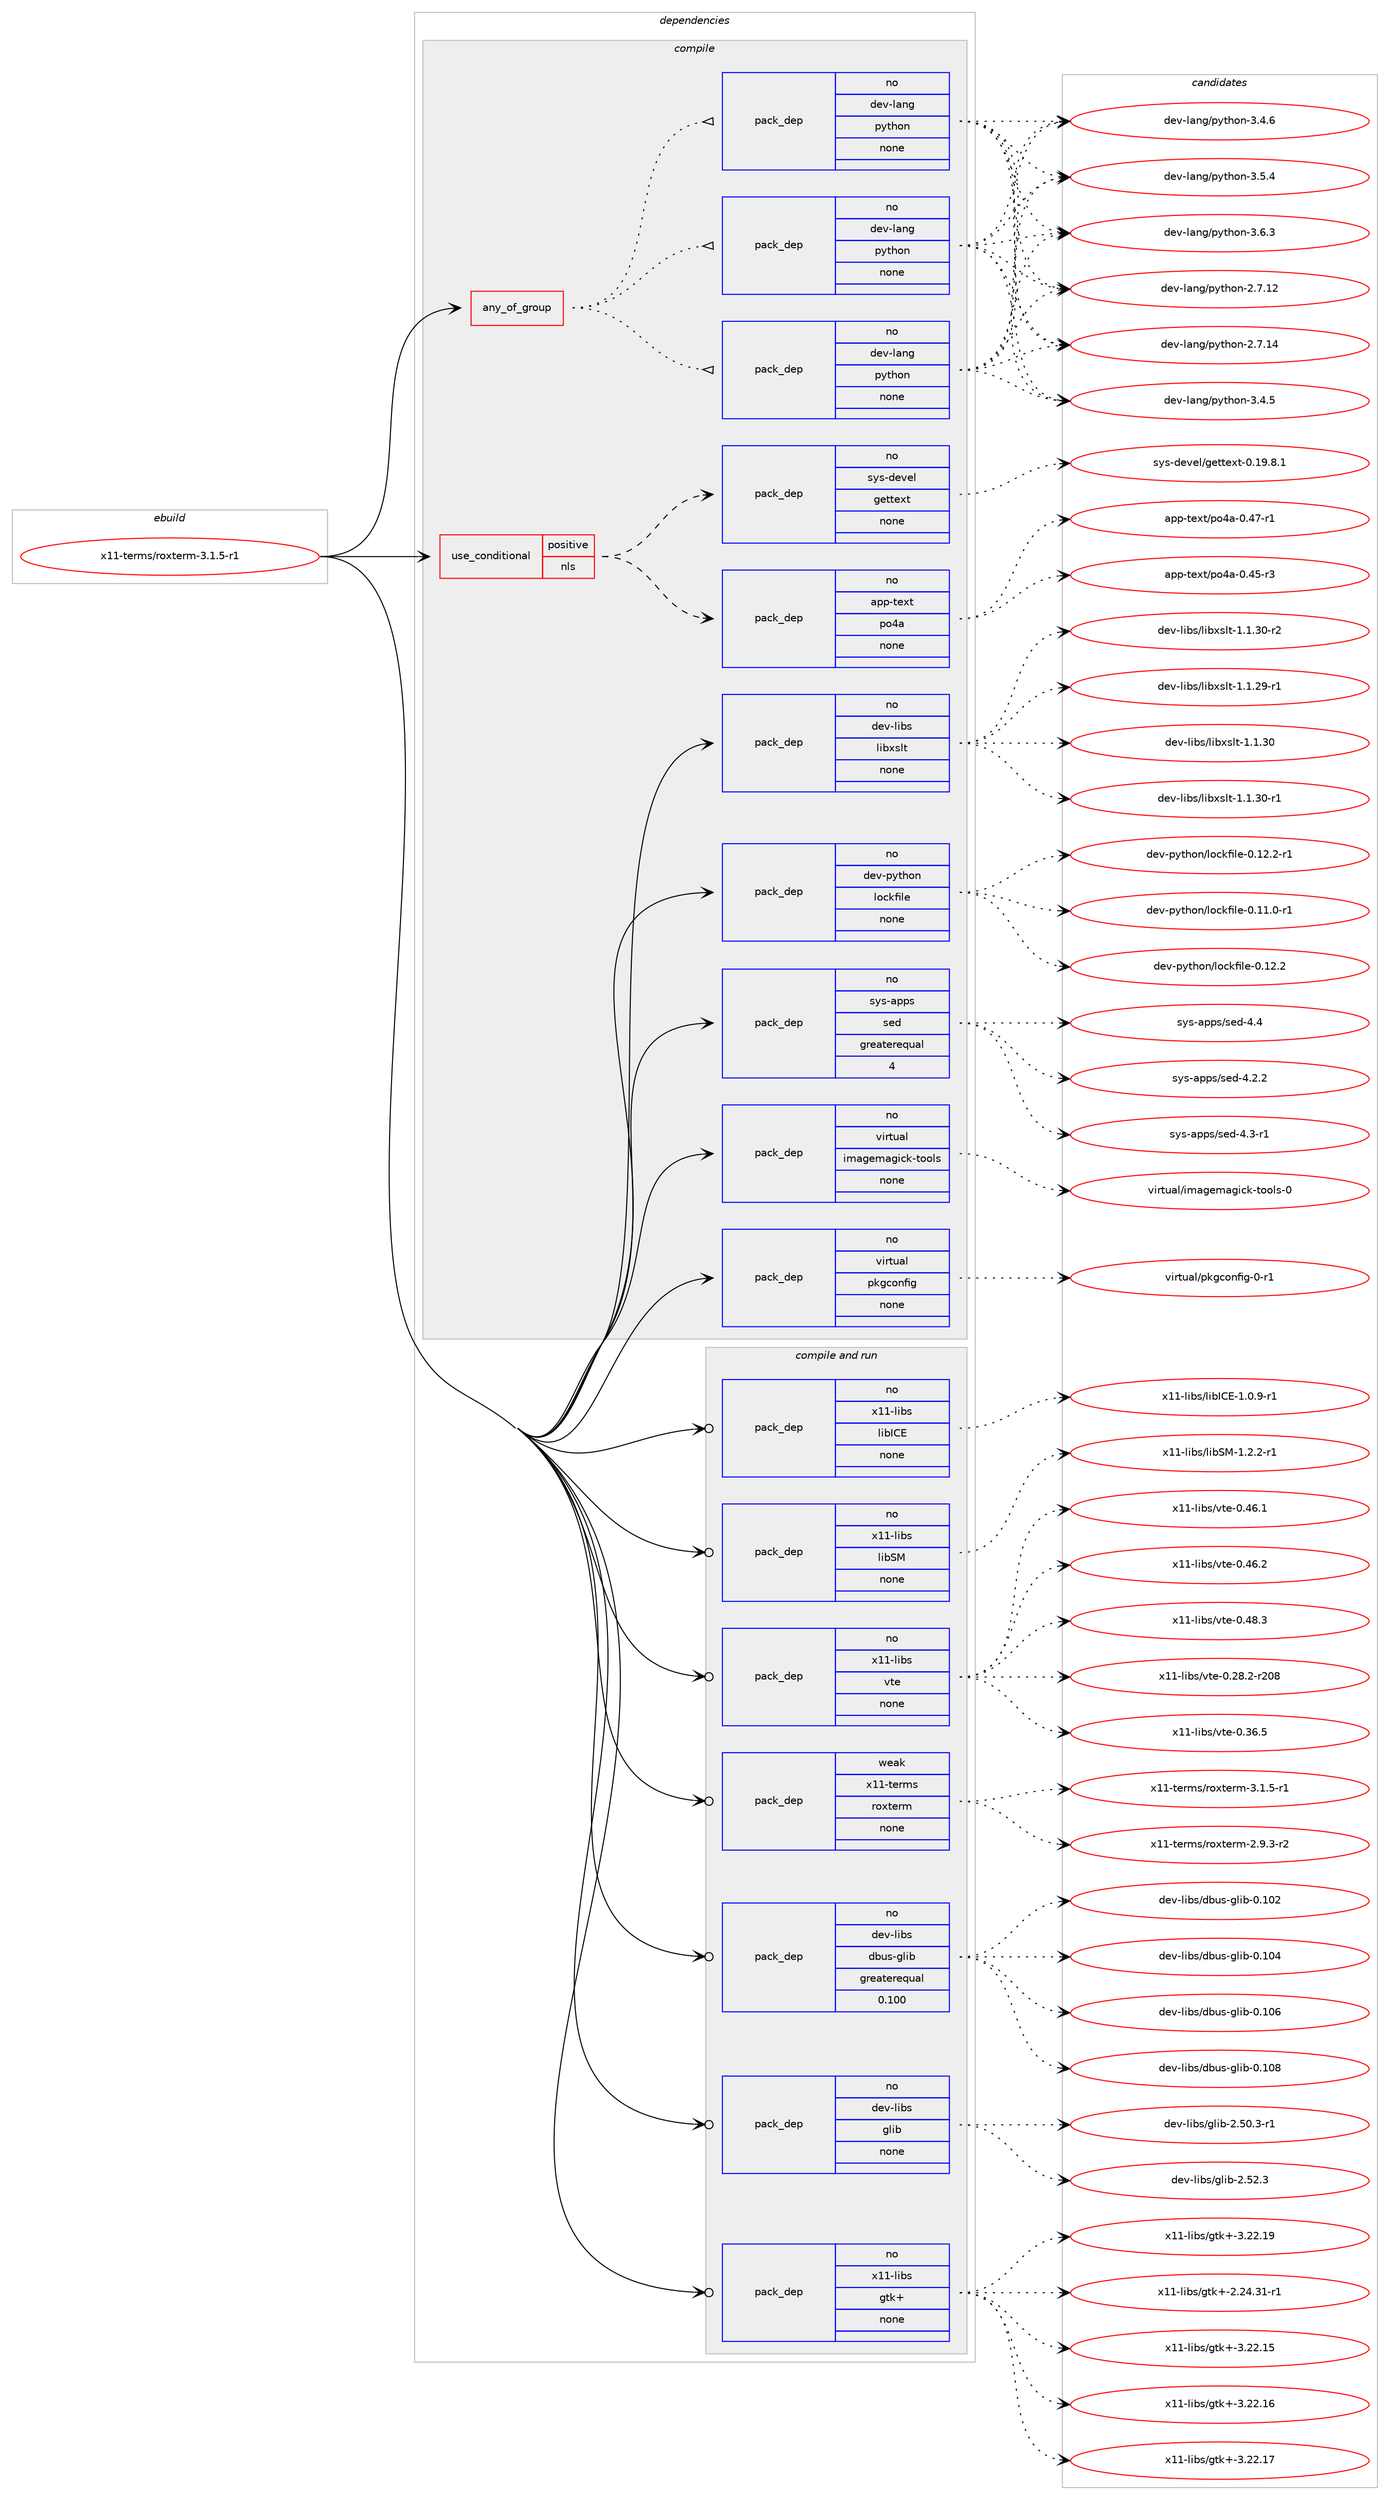 digraph prolog {

# *************
# Graph options
# *************

newrank=true;
concentrate=true;
compound=true;
graph [rankdir=LR,fontname=Helvetica,fontsize=10,ranksep=1.5];#, ranksep=2.5, nodesep=0.2];
edge  [arrowhead=vee];
node  [fontname=Helvetica,fontsize=10];

# **********
# The ebuild
# **********

subgraph cluster_leftcol {
color=gray;
rank=same;
label=<<i>ebuild</i>>;
id [label="x11-terms/roxterm-3.1.5-r1", color=red, width=4, href="../x11-terms/roxterm-3.1.5-r1.svg"];
}

# ****************
# The dependencies
# ****************

subgraph cluster_midcol {
color=gray;
label=<<i>dependencies</i>>;
subgraph cluster_compile {
fillcolor="#eeeeee";
style=filled;
label=<<i>compile</i>>;
subgraph any9674 {
dependency529293 [label=<<TABLE BORDER="0" CELLBORDER="1" CELLSPACING="0" CELLPADDING="4"><TR><TD CELLPADDING="10">any_of_group</TD></TR></TABLE>>, shape=none, color=red];subgraph pack395473 {
dependency529294 [label=<<TABLE BORDER="0" CELLBORDER="1" CELLSPACING="0" CELLPADDING="4" WIDTH="220"><TR><TD ROWSPAN="6" CELLPADDING="30">pack_dep</TD></TR><TR><TD WIDTH="110">no</TD></TR><TR><TD>dev-lang</TD></TR><TR><TD>python</TD></TR><TR><TD>none</TD></TR><TR><TD></TD></TR></TABLE>>, shape=none, color=blue];
}
dependency529293:e -> dependency529294:w [weight=20,style="dotted",arrowhead="oinv"];
subgraph pack395474 {
dependency529295 [label=<<TABLE BORDER="0" CELLBORDER="1" CELLSPACING="0" CELLPADDING="4" WIDTH="220"><TR><TD ROWSPAN="6" CELLPADDING="30">pack_dep</TD></TR><TR><TD WIDTH="110">no</TD></TR><TR><TD>dev-lang</TD></TR><TR><TD>python</TD></TR><TR><TD>none</TD></TR><TR><TD></TD></TR></TABLE>>, shape=none, color=blue];
}
dependency529293:e -> dependency529295:w [weight=20,style="dotted",arrowhead="oinv"];
subgraph pack395475 {
dependency529296 [label=<<TABLE BORDER="0" CELLBORDER="1" CELLSPACING="0" CELLPADDING="4" WIDTH="220"><TR><TD ROWSPAN="6" CELLPADDING="30">pack_dep</TD></TR><TR><TD WIDTH="110">no</TD></TR><TR><TD>dev-lang</TD></TR><TR><TD>python</TD></TR><TR><TD>none</TD></TR><TR><TD></TD></TR></TABLE>>, shape=none, color=blue];
}
dependency529293:e -> dependency529296:w [weight=20,style="dotted",arrowhead="oinv"];
}
id:e -> dependency529293:w [weight=20,style="solid",arrowhead="vee"];
subgraph cond123797 {
dependency529297 [label=<<TABLE BORDER="0" CELLBORDER="1" CELLSPACING="0" CELLPADDING="4"><TR><TD ROWSPAN="3" CELLPADDING="10">use_conditional</TD></TR><TR><TD>positive</TD></TR><TR><TD>nls</TD></TR></TABLE>>, shape=none, color=red];
subgraph pack395476 {
dependency529298 [label=<<TABLE BORDER="0" CELLBORDER="1" CELLSPACING="0" CELLPADDING="4" WIDTH="220"><TR><TD ROWSPAN="6" CELLPADDING="30">pack_dep</TD></TR><TR><TD WIDTH="110">no</TD></TR><TR><TD>app-text</TD></TR><TR><TD>po4a</TD></TR><TR><TD>none</TD></TR><TR><TD></TD></TR></TABLE>>, shape=none, color=blue];
}
dependency529297:e -> dependency529298:w [weight=20,style="dashed",arrowhead="vee"];
subgraph pack395477 {
dependency529299 [label=<<TABLE BORDER="0" CELLBORDER="1" CELLSPACING="0" CELLPADDING="4" WIDTH="220"><TR><TD ROWSPAN="6" CELLPADDING="30">pack_dep</TD></TR><TR><TD WIDTH="110">no</TD></TR><TR><TD>sys-devel</TD></TR><TR><TD>gettext</TD></TR><TR><TD>none</TD></TR><TR><TD></TD></TR></TABLE>>, shape=none, color=blue];
}
dependency529297:e -> dependency529299:w [weight=20,style="dashed",arrowhead="vee"];
}
id:e -> dependency529297:w [weight=20,style="solid",arrowhead="vee"];
subgraph pack395478 {
dependency529300 [label=<<TABLE BORDER="0" CELLBORDER="1" CELLSPACING="0" CELLPADDING="4" WIDTH="220"><TR><TD ROWSPAN="6" CELLPADDING="30">pack_dep</TD></TR><TR><TD WIDTH="110">no</TD></TR><TR><TD>dev-libs</TD></TR><TR><TD>libxslt</TD></TR><TR><TD>none</TD></TR><TR><TD></TD></TR></TABLE>>, shape=none, color=blue];
}
id:e -> dependency529300:w [weight=20,style="solid",arrowhead="vee"];
subgraph pack395479 {
dependency529301 [label=<<TABLE BORDER="0" CELLBORDER="1" CELLSPACING="0" CELLPADDING="4" WIDTH="220"><TR><TD ROWSPAN="6" CELLPADDING="30">pack_dep</TD></TR><TR><TD WIDTH="110">no</TD></TR><TR><TD>dev-python</TD></TR><TR><TD>lockfile</TD></TR><TR><TD>none</TD></TR><TR><TD></TD></TR></TABLE>>, shape=none, color=blue];
}
id:e -> dependency529301:w [weight=20,style="solid",arrowhead="vee"];
subgraph pack395480 {
dependency529302 [label=<<TABLE BORDER="0" CELLBORDER="1" CELLSPACING="0" CELLPADDING="4" WIDTH="220"><TR><TD ROWSPAN="6" CELLPADDING="30">pack_dep</TD></TR><TR><TD WIDTH="110">no</TD></TR><TR><TD>sys-apps</TD></TR><TR><TD>sed</TD></TR><TR><TD>greaterequal</TD></TR><TR><TD>4</TD></TR></TABLE>>, shape=none, color=blue];
}
id:e -> dependency529302:w [weight=20,style="solid",arrowhead="vee"];
subgraph pack395481 {
dependency529303 [label=<<TABLE BORDER="0" CELLBORDER="1" CELLSPACING="0" CELLPADDING="4" WIDTH="220"><TR><TD ROWSPAN="6" CELLPADDING="30">pack_dep</TD></TR><TR><TD WIDTH="110">no</TD></TR><TR><TD>virtual</TD></TR><TR><TD>imagemagick-tools</TD></TR><TR><TD>none</TD></TR><TR><TD></TD></TR></TABLE>>, shape=none, color=blue];
}
id:e -> dependency529303:w [weight=20,style="solid",arrowhead="vee"];
subgraph pack395482 {
dependency529304 [label=<<TABLE BORDER="0" CELLBORDER="1" CELLSPACING="0" CELLPADDING="4" WIDTH="220"><TR><TD ROWSPAN="6" CELLPADDING="30">pack_dep</TD></TR><TR><TD WIDTH="110">no</TD></TR><TR><TD>virtual</TD></TR><TR><TD>pkgconfig</TD></TR><TR><TD>none</TD></TR><TR><TD></TD></TR></TABLE>>, shape=none, color=blue];
}
id:e -> dependency529304:w [weight=20,style="solid",arrowhead="vee"];
}
subgraph cluster_compileandrun {
fillcolor="#eeeeee";
style=filled;
label=<<i>compile and run</i>>;
subgraph pack395483 {
dependency529305 [label=<<TABLE BORDER="0" CELLBORDER="1" CELLSPACING="0" CELLPADDING="4" WIDTH="220"><TR><TD ROWSPAN="6" CELLPADDING="30">pack_dep</TD></TR><TR><TD WIDTH="110">no</TD></TR><TR><TD>dev-libs</TD></TR><TR><TD>dbus-glib</TD></TR><TR><TD>greaterequal</TD></TR><TR><TD>0.100</TD></TR></TABLE>>, shape=none, color=blue];
}
id:e -> dependency529305:w [weight=20,style="solid",arrowhead="odotvee"];
subgraph pack395484 {
dependency529306 [label=<<TABLE BORDER="0" CELLBORDER="1" CELLSPACING="0" CELLPADDING="4" WIDTH="220"><TR><TD ROWSPAN="6" CELLPADDING="30">pack_dep</TD></TR><TR><TD WIDTH="110">no</TD></TR><TR><TD>dev-libs</TD></TR><TR><TD>glib</TD></TR><TR><TD>none</TD></TR><TR><TD></TD></TR></TABLE>>, shape=none, color=blue];
}
id:e -> dependency529306:w [weight=20,style="solid",arrowhead="odotvee"];
subgraph pack395485 {
dependency529307 [label=<<TABLE BORDER="0" CELLBORDER="1" CELLSPACING="0" CELLPADDING="4" WIDTH="220"><TR><TD ROWSPAN="6" CELLPADDING="30">pack_dep</TD></TR><TR><TD WIDTH="110">no</TD></TR><TR><TD>x11-libs</TD></TR><TR><TD>gtk+</TD></TR><TR><TD>none</TD></TR><TR><TD></TD></TR></TABLE>>, shape=none, color=blue];
}
id:e -> dependency529307:w [weight=20,style="solid",arrowhead="odotvee"];
subgraph pack395486 {
dependency529308 [label=<<TABLE BORDER="0" CELLBORDER="1" CELLSPACING="0" CELLPADDING="4" WIDTH="220"><TR><TD ROWSPAN="6" CELLPADDING="30">pack_dep</TD></TR><TR><TD WIDTH="110">no</TD></TR><TR><TD>x11-libs</TD></TR><TR><TD>libICE</TD></TR><TR><TD>none</TD></TR><TR><TD></TD></TR></TABLE>>, shape=none, color=blue];
}
id:e -> dependency529308:w [weight=20,style="solid",arrowhead="odotvee"];
subgraph pack395487 {
dependency529309 [label=<<TABLE BORDER="0" CELLBORDER="1" CELLSPACING="0" CELLPADDING="4" WIDTH="220"><TR><TD ROWSPAN="6" CELLPADDING="30">pack_dep</TD></TR><TR><TD WIDTH="110">no</TD></TR><TR><TD>x11-libs</TD></TR><TR><TD>libSM</TD></TR><TR><TD>none</TD></TR><TR><TD></TD></TR></TABLE>>, shape=none, color=blue];
}
id:e -> dependency529309:w [weight=20,style="solid",arrowhead="odotvee"];
subgraph pack395488 {
dependency529310 [label=<<TABLE BORDER="0" CELLBORDER="1" CELLSPACING="0" CELLPADDING="4" WIDTH="220"><TR><TD ROWSPAN="6" CELLPADDING="30">pack_dep</TD></TR><TR><TD WIDTH="110">no</TD></TR><TR><TD>x11-libs</TD></TR><TR><TD>vte</TD></TR><TR><TD>none</TD></TR><TR><TD></TD></TR></TABLE>>, shape=none, color=blue];
}
id:e -> dependency529310:w [weight=20,style="solid",arrowhead="odotvee"];
subgraph pack395489 {
dependency529311 [label=<<TABLE BORDER="0" CELLBORDER="1" CELLSPACING="0" CELLPADDING="4" WIDTH="220"><TR><TD ROWSPAN="6" CELLPADDING="30">pack_dep</TD></TR><TR><TD WIDTH="110">weak</TD></TR><TR><TD>x11-terms</TD></TR><TR><TD>roxterm</TD></TR><TR><TD>none</TD></TR><TR><TD></TD></TR></TABLE>>, shape=none, color=blue];
}
id:e -> dependency529311:w [weight=20,style="solid",arrowhead="odotvee"];
}
subgraph cluster_run {
fillcolor="#eeeeee";
style=filled;
label=<<i>run</i>>;
}
}

# **************
# The candidates
# **************

subgraph cluster_choices {
rank=same;
color=gray;
label=<<i>candidates</i>>;

subgraph choice395473 {
color=black;
nodesep=1;
choice10010111845108971101034711212111610411111045504655464950 [label="dev-lang/python-2.7.12", color=red, width=4,href="../dev-lang/python-2.7.12.svg"];
choice10010111845108971101034711212111610411111045504655464952 [label="dev-lang/python-2.7.14", color=red, width=4,href="../dev-lang/python-2.7.14.svg"];
choice100101118451089711010347112121116104111110455146524653 [label="dev-lang/python-3.4.5", color=red, width=4,href="../dev-lang/python-3.4.5.svg"];
choice100101118451089711010347112121116104111110455146524654 [label="dev-lang/python-3.4.6", color=red, width=4,href="../dev-lang/python-3.4.6.svg"];
choice100101118451089711010347112121116104111110455146534652 [label="dev-lang/python-3.5.4", color=red, width=4,href="../dev-lang/python-3.5.4.svg"];
choice100101118451089711010347112121116104111110455146544651 [label="dev-lang/python-3.6.3", color=red, width=4,href="../dev-lang/python-3.6.3.svg"];
dependency529294:e -> choice10010111845108971101034711212111610411111045504655464950:w [style=dotted,weight="100"];
dependency529294:e -> choice10010111845108971101034711212111610411111045504655464952:w [style=dotted,weight="100"];
dependency529294:e -> choice100101118451089711010347112121116104111110455146524653:w [style=dotted,weight="100"];
dependency529294:e -> choice100101118451089711010347112121116104111110455146524654:w [style=dotted,weight="100"];
dependency529294:e -> choice100101118451089711010347112121116104111110455146534652:w [style=dotted,weight="100"];
dependency529294:e -> choice100101118451089711010347112121116104111110455146544651:w [style=dotted,weight="100"];
}
subgraph choice395474 {
color=black;
nodesep=1;
choice10010111845108971101034711212111610411111045504655464950 [label="dev-lang/python-2.7.12", color=red, width=4,href="../dev-lang/python-2.7.12.svg"];
choice10010111845108971101034711212111610411111045504655464952 [label="dev-lang/python-2.7.14", color=red, width=4,href="../dev-lang/python-2.7.14.svg"];
choice100101118451089711010347112121116104111110455146524653 [label="dev-lang/python-3.4.5", color=red, width=4,href="../dev-lang/python-3.4.5.svg"];
choice100101118451089711010347112121116104111110455146524654 [label="dev-lang/python-3.4.6", color=red, width=4,href="../dev-lang/python-3.4.6.svg"];
choice100101118451089711010347112121116104111110455146534652 [label="dev-lang/python-3.5.4", color=red, width=4,href="../dev-lang/python-3.5.4.svg"];
choice100101118451089711010347112121116104111110455146544651 [label="dev-lang/python-3.6.3", color=red, width=4,href="../dev-lang/python-3.6.3.svg"];
dependency529295:e -> choice10010111845108971101034711212111610411111045504655464950:w [style=dotted,weight="100"];
dependency529295:e -> choice10010111845108971101034711212111610411111045504655464952:w [style=dotted,weight="100"];
dependency529295:e -> choice100101118451089711010347112121116104111110455146524653:w [style=dotted,weight="100"];
dependency529295:e -> choice100101118451089711010347112121116104111110455146524654:w [style=dotted,weight="100"];
dependency529295:e -> choice100101118451089711010347112121116104111110455146534652:w [style=dotted,weight="100"];
dependency529295:e -> choice100101118451089711010347112121116104111110455146544651:w [style=dotted,weight="100"];
}
subgraph choice395475 {
color=black;
nodesep=1;
choice10010111845108971101034711212111610411111045504655464950 [label="dev-lang/python-2.7.12", color=red, width=4,href="../dev-lang/python-2.7.12.svg"];
choice10010111845108971101034711212111610411111045504655464952 [label="dev-lang/python-2.7.14", color=red, width=4,href="../dev-lang/python-2.7.14.svg"];
choice100101118451089711010347112121116104111110455146524653 [label="dev-lang/python-3.4.5", color=red, width=4,href="../dev-lang/python-3.4.5.svg"];
choice100101118451089711010347112121116104111110455146524654 [label="dev-lang/python-3.4.6", color=red, width=4,href="../dev-lang/python-3.4.6.svg"];
choice100101118451089711010347112121116104111110455146534652 [label="dev-lang/python-3.5.4", color=red, width=4,href="../dev-lang/python-3.5.4.svg"];
choice100101118451089711010347112121116104111110455146544651 [label="dev-lang/python-3.6.3", color=red, width=4,href="../dev-lang/python-3.6.3.svg"];
dependency529296:e -> choice10010111845108971101034711212111610411111045504655464950:w [style=dotted,weight="100"];
dependency529296:e -> choice10010111845108971101034711212111610411111045504655464952:w [style=dotted,weight="100"];
dependency529296:e -> choice100101118451089711010347112121116104111110455146524653:w [style=dotted,weight="100"];
dependency529296:e -> choice100101118451089711010347112121116104111110455146524654:w [style=dotted,weight="100"];
dependency529296:e -> choice100101118451089711010347112121116104111110455146534652:w [style=dotted,weight="100"];
dependency529296:e -> choice100101118451089711010347112121116104111110455146544651:w [style=dotted,weight="100"];
}
subgraph choice395476 {
color=black;
nodesep=1;
choice971121124511610112011647112111529745484652534511451 [label="app-text/po4a-0.45-r3", color=red, width=4,href="../app-text/po4a-0.45-r3.svg"];
choice971121124511610112011647112111529745484652554511449 [label="app-text/po4a-0.47-r1", color=red, width=4,href="../app-text/po4a-0.47-r1.svg"];
dependency529298:e -> choice971121124511610112011647112111529745484652534511451:w [style=dotted,weight="100"];
dependency529298:e -> choice971121124511610112011647112111529745484652554511449:w [style=dotted,weight="100"];
}
subgraph choice395477 {
color=black;
nodesep=1;
choice1151211154510010111810110847103101116116101120116454846495746564649 [label="sys-devel/gettext-0.19.8.1", color=red, width=4,href="../sys-devel/gettext-0.19.8.1.svg"];
dependency529299:e -> choice1151211154510010111810110847103101116116101120116454846495746564649:w [style=dotted,weight="100"];
}
subgraph choice395478 {
color=black;
nodesep=1;
choice10010111845108105981154710810598120115108116454946494650574511449 [label="dev-libs/libxslt-1.1.29-r1", color=red, width=4,href="../dev-libs/libxslt-1.1.29-r1.svg"];
choice1001011184510810598115471081059812011510811645494649465148 [label="dev-libs/libxslt-1.1.30", color=red, width=4,href="../dev-libs/libxslt-1.1.30.svg"];
choice10010111845108105981154710810598120115108116454946494651484511449 [label="dev-libs/libxslt-1.1.30-r1", color=red, width=4,href="../dev-libs/libxslt-1.1.30-r1.svg"];
choice10010111845108105981154710810598120115108116454946494651484511450 [label="dev-libs/libxslt-1.1.30-r2", color=red, width=4,href="../dev-libs/libxslt-1.1.30-r2.svg"];
dependency529300:e -> choice10010111845108105981154710810598120115108116454946494650574511449:w [style=dotted,weight="100"];
dependency529300:e -> choice1001011184510810598115471081059812011510811645494649465148:w [style=dotted,weight="100"];
dependency529300:e -> choice10010111845108105981154710810598120115108116454946494651484511449:w [style=dotted,weight="100"];
dependency529300:e -> choice10010111845108105981154710810598120115108116454946494651484511450:w [style=dotted,weight="100"];
}
subgraph choice395479 {
color=black;
nodesep=1;
choice100101118451121211161041111104710811199107102105108101454846494946484511449 [label="dev-python/lockfile-0.11.0-r1", color=red, width=4,href="../dev-python/lockfile-0.11.0-r1.svg"];
choice10010111845112121116104111110471081119910710210510810145484649504650 [label="dev-python/lockfile-0.12.2", color=red, width=4,href="../dev-python/lockfile-0.12.2.svg"];
choice100101118451121211161041111104710811199107102105108101454846495046504511449 [label="dev-python/lockfile-0.12.2-r1", color=red, width=4,href="../dev-python/lockfile-0.12.2-r1.svg"];
dependency529301:e -> choice100101118451121211161041111104710811199107102105108101454846494946484511449:w [style=dotted,weight="100"];
dependency529301:e -> choice10010111845112121116104111110471081119910710210510810145484649504650:w [style=dotted,weight="100"];
dependency529301:e -> choice100101118451121211161041111104710811199107102105108101454846495046504511449:w [style=dotted,weight="100"];
}
subgraph choice395480 {
color=black;
nodesep=1;
choice115121115459711211211547115101100455246504650 [label="sys-apps/sed-4.2.2", color=red, width=4,href="../sys-apps/sed-4.2.2.svg"];
choice115121115459711211211547115101100455246514511449 [label="sys-apps/sed-4.3-r1", color=red, width=4,href="../sys-apps/sed-4.3-r1.svg"];
choice11512111545971121121154711510110045524652 [label="sys-apps/sed-4.4", color=red, width=4,href="../sys-apps/sed-4.4.svg"];
dependency529302:e -> choice115121115459711211211547115101100455246504650:w [style=dotted,weight="100"];
dependency529302:e -> choice115121115459711211211547115101100455246514511449:w [style=dotted,weight="100"];
dependency529302:e -> choice11512111545971121121154711510110045524652:w [style=dotted,weight="100"];
}
subgraph choice395481 {
color=black;
nodesep=1;
choice1181051141161179710847105109971031011099710310599107451161111111081154548 [label="virtual/imagemagick-tools-0", color=red, width=4,href="../virtual/imagemagick-tools-0.svg"];
dependency529303:e -> choice1181051141161179710847105109971031011099710310599107451161111111081154548:w [style=dotted,weight="100"];
}
subgraph choice395482 {
color=black;
nodesep=1;
choice11810511411611797108471121071039911111010210510345484511449 [label="virtual/pkgconfig-0-r1", color=red, width=4,href="../virtual/pkgconfig-0-r1.svg"];
dependency529304:e -> choice11810511411611797108471121071039911111010210510345484511449:w [style=dotted,weight="100"];
}
subgraph choice395483 {
color=black;
nodesep=1;
choice100101118451081059811547100981171154510310810598454846494850 [label="dev-libs/dbus-glib-0.102", color=red, width=4,href="../dev-libs/dbus-glib-0.102.svg"];
choice100101118451081059811547100981171154510310810598454846494852 [label="dev-libs/dbus-glib-0.104", color=red, width=4,href="../dev-libs/dbus-glib-0.104.svg"];
choice100101118451081059811547100981171154510310810598454846494854 [label="dev-libs/dbus-glib-0.106", color=red, width=4,href="../dev-libs/dbus-glib-0.106.svg"];
choice100101118451081059811547100981171154510310810598454846494856 [label="dev-libs/dbus-glib-0.108", color=red, width=4,href="../dev-libs/dbus-glib-0.108.svg"];
dependency529305:e -> choice100101118451081059811547100981171154510310810598454846494850:w [style=dotted,weight="100"];
dependency529305:e -> choice100101118451081059811547100981171154510310810598454846494852:w [style=dotted,weight="100"];
dependency529305:e -> choice100101118451081059811547100981171154510310810598454846494854:w [style=dotted,weight="100"];
dependency529305:e -> choice100101118451081059811547100981171154510310810598454846494856:w [style=dotted,weight="100"];
}
subgraph choice395484 {
color=black;
nodesep=1;
choice10010111845108105981154710310810598455046534846514511449 [label="dev-libs/glib-2.50.3-r1", color=red, width=4,href="../dev-libs/glib-2.50.3-r1.svg"];
choice1001011184510810598115471031081059845504653504651 [label="dev-libs/glib-2.52.3", color=red, width=4,href="../dev-libs/glib-2.52.3.svg"];
dependency529306:e -> choice10010111845108105981154710310810598455046534846514511449:w [style=dotted,weight="100"];
dependency529306:e -> choice1001011184510810598115471031081059845504653504651:w [style=dotted,weight="100"];
}
subgraph choice395485 {
color=black;
nodesep=1;
choice12049494510810598115471031161074345504650524651494511449 [label="x11-libs/gtk+-2.24.31-r1", color=red, width=4,href="../x11-libs/gtk+-2.24.31-r1.svg"];
choice1204949451081059811547103116107434551465050464953 [label="x11-libs/gtk+-3.22.15", color=red, width=4,href="../x11-libs/gtk+-3.22.15.svg"];
choice1204949451081059811547103116107434551465050464954 [label="x11-libs/gtk+-3.22.16", color=red, width=4,href="../x11-libs/gtk+-3.22.16.svg"];
choice1204949451081059811547103116107434551465050464955 [label="x11-libs/gtk+-3.22.17", color=red, width=4,href="../x11-libs/gtk+-3.22.17.svg"];
choice1204949451081059811547103116107434551465050464957 [label="x11-libs/gtk+-3.22.19", color=red, width=4,href="../x11-libs/gtk+-3.22.19.svg"];
dependency529307:e -> choice12049494510810598115471031161074345504650524651494511449:w [style=dotted,weight="100"];
dependency529307:e -> choice1204949451081059811547103116107434551465050464953:w [style=dotted,weight="100"];
dependency529307:e -> choice1204949451081059811547103116107434551465050464954:w [style=dotted,weight="100"];
dependency529307:e -> choice1204949451081059811547103116107434551465050464955:w [style=dotted,weight="100"];
dependency529307:e -> choice1204949451081059811547103116107434551465050464957:w [style=dotted,weight="100"];
}
subgraph choice395486 {
color=black;
nodesep=1;
choice1204949451081059811547108105987367694549464846574511449 [label="x11-libs/libICE-1.0.9-r1", color=red, width=4,href="../x11-libs/libICE-1.0.9-r1.svg"];
dependency529308:e -> choice1204949451081059811547108105987367694549464846574511449:w [style=dotted,weight="100"];
}
subgraph choice395487 {
color=black;
nodesep=1;
choice12049494510810598115471081059883774549465046504511449 [label="x11-libs/libSM-1.2.2-r1", color=red, width=4,href="../x11-libs/libSM-1.2.2-r1.svg"];
dependency529309:e -> choice12049494510810598115471081059883774549465046504511449:w [style=dotted,weight="100"];
}
subgraph choice395488 {
color=black;
nodesep=1;
choice12049494510810598115471181161014548465056465045114504856 [label="x11-libs/vte-0.28.2-r208", color=red, width=4,href="../x11-libs/vte-0.28.2-r208.svg"];
choice120494945108105981154711811610145484651544653 [label="x11-libs/vte-0.36.5", color=red, width=4,href="../x11-libs/vte-0.36.5.svg"];
choice120494945108105981154711811610145484652544649 [label="x11-libs/vte-0.46.1", color=red, width=4,href="../x11-libs/vte-0.46.1.svg"];
choice120494945108105981154711811610145484652544650 [label="x11-libs/vte-0.46.2", color=red, width=4,href="../x11-libs/vte-0.46.2.svg"];
choice120494945108105981154711811610145484652564651 [label="x11-libs/vte-0.48.3", color=red, width=4,href="../x11-libs/vte-0.48.3.svg"];
dependency529310:e -> choice12049494510810598115471181161014548465056465045114504856:w [style=dotted,weight="100"];
dependency529310:e -> choice120494945108105981154711811610145484651544653:w [style=dotted,weight="100"];
dependency529310:e -> choice120494945108105981154711811610145484652544649:w [style=dotted,weight="100"];
dependency529310:e -> choice120494945108105981154711811610145484652544650:w [style=dotted,weight="100"];
dependency529310:e -> choice120494945108105981154711811610145484652564651:w [style=dotted,weight="100"];
}
subgraph choice395489 {
color=black;
nodesep=1;
choice120494945116101114109115471141111201161011141094550465746514511450 [label="x11-terms/roxterm-2.9.3-r2", color=red, width=4,href="../x11-terms/roxterm-2.9.3-r2.svg"];
choice120494945116101114109115471141111201161011141094551464946534511449 [label="x11-terms/roxterm-3.1.5-r1", color=red, width=4,href="../x11-terms/roxterm-3.1.5-r1.svg"];
dependency529311:e -> choice120494945116101114109115471141111201161011141094550465746514511450:w [style=dotted,weight="100"];
dependency529311:e -> choice120494945116101114109115471141111201161011141094551464946534511449:w [style=dotted,weight="100"];
}
}

}
